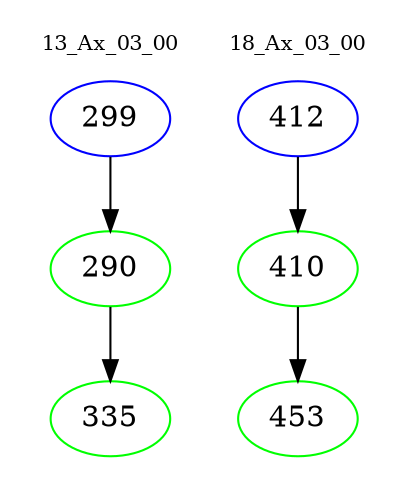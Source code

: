 digraph{
subgraph cluster_0 {
color = white
label = "13_Ax_03_00";
fontsize=10;
T0_299 [label="299", color="blue"]
T0_299 -> T0_290 [color="black"]
T0_290 [label="290", color="green"]
T0_290 -> T0_335 [color="black"]
T0_335 [label="335", color="green"]
}
subgraph cluster_1 {
color = white
label = "18_Ax_03_00";
fontsize=10;
T1_412 [label="412", color="blue"]
T1_412 -> T1_410 [color="black"]
T1_410 [label="410", color="green"]
T1_410 -> T1_453 [color="black"]
T1_453 [label="453", color="green"]
}
}
